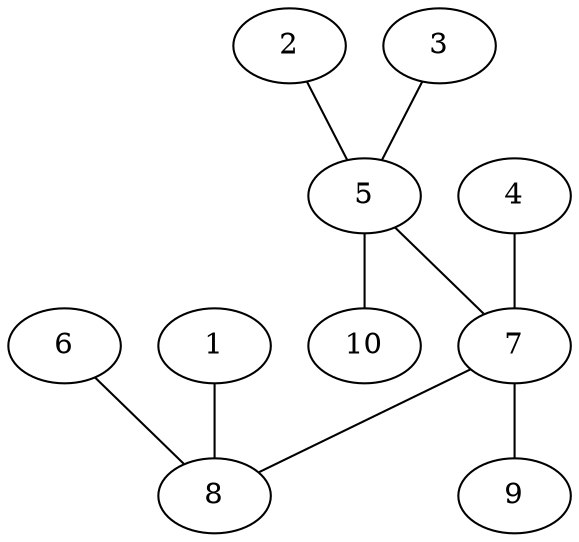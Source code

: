 graph arbol_dijkstra_G_1 {
    1;
    8;
    7;
    4;
    5;
    2;
    10;
    9;
    3;
    6;
    2 -- 5;
    3 -- 5;
    4 -- 7;
    5 -- 7;
    6 -- 8;
    7 -- 8;
    1 -- 8;
    7 -- 9;
    5 -- 10;
}